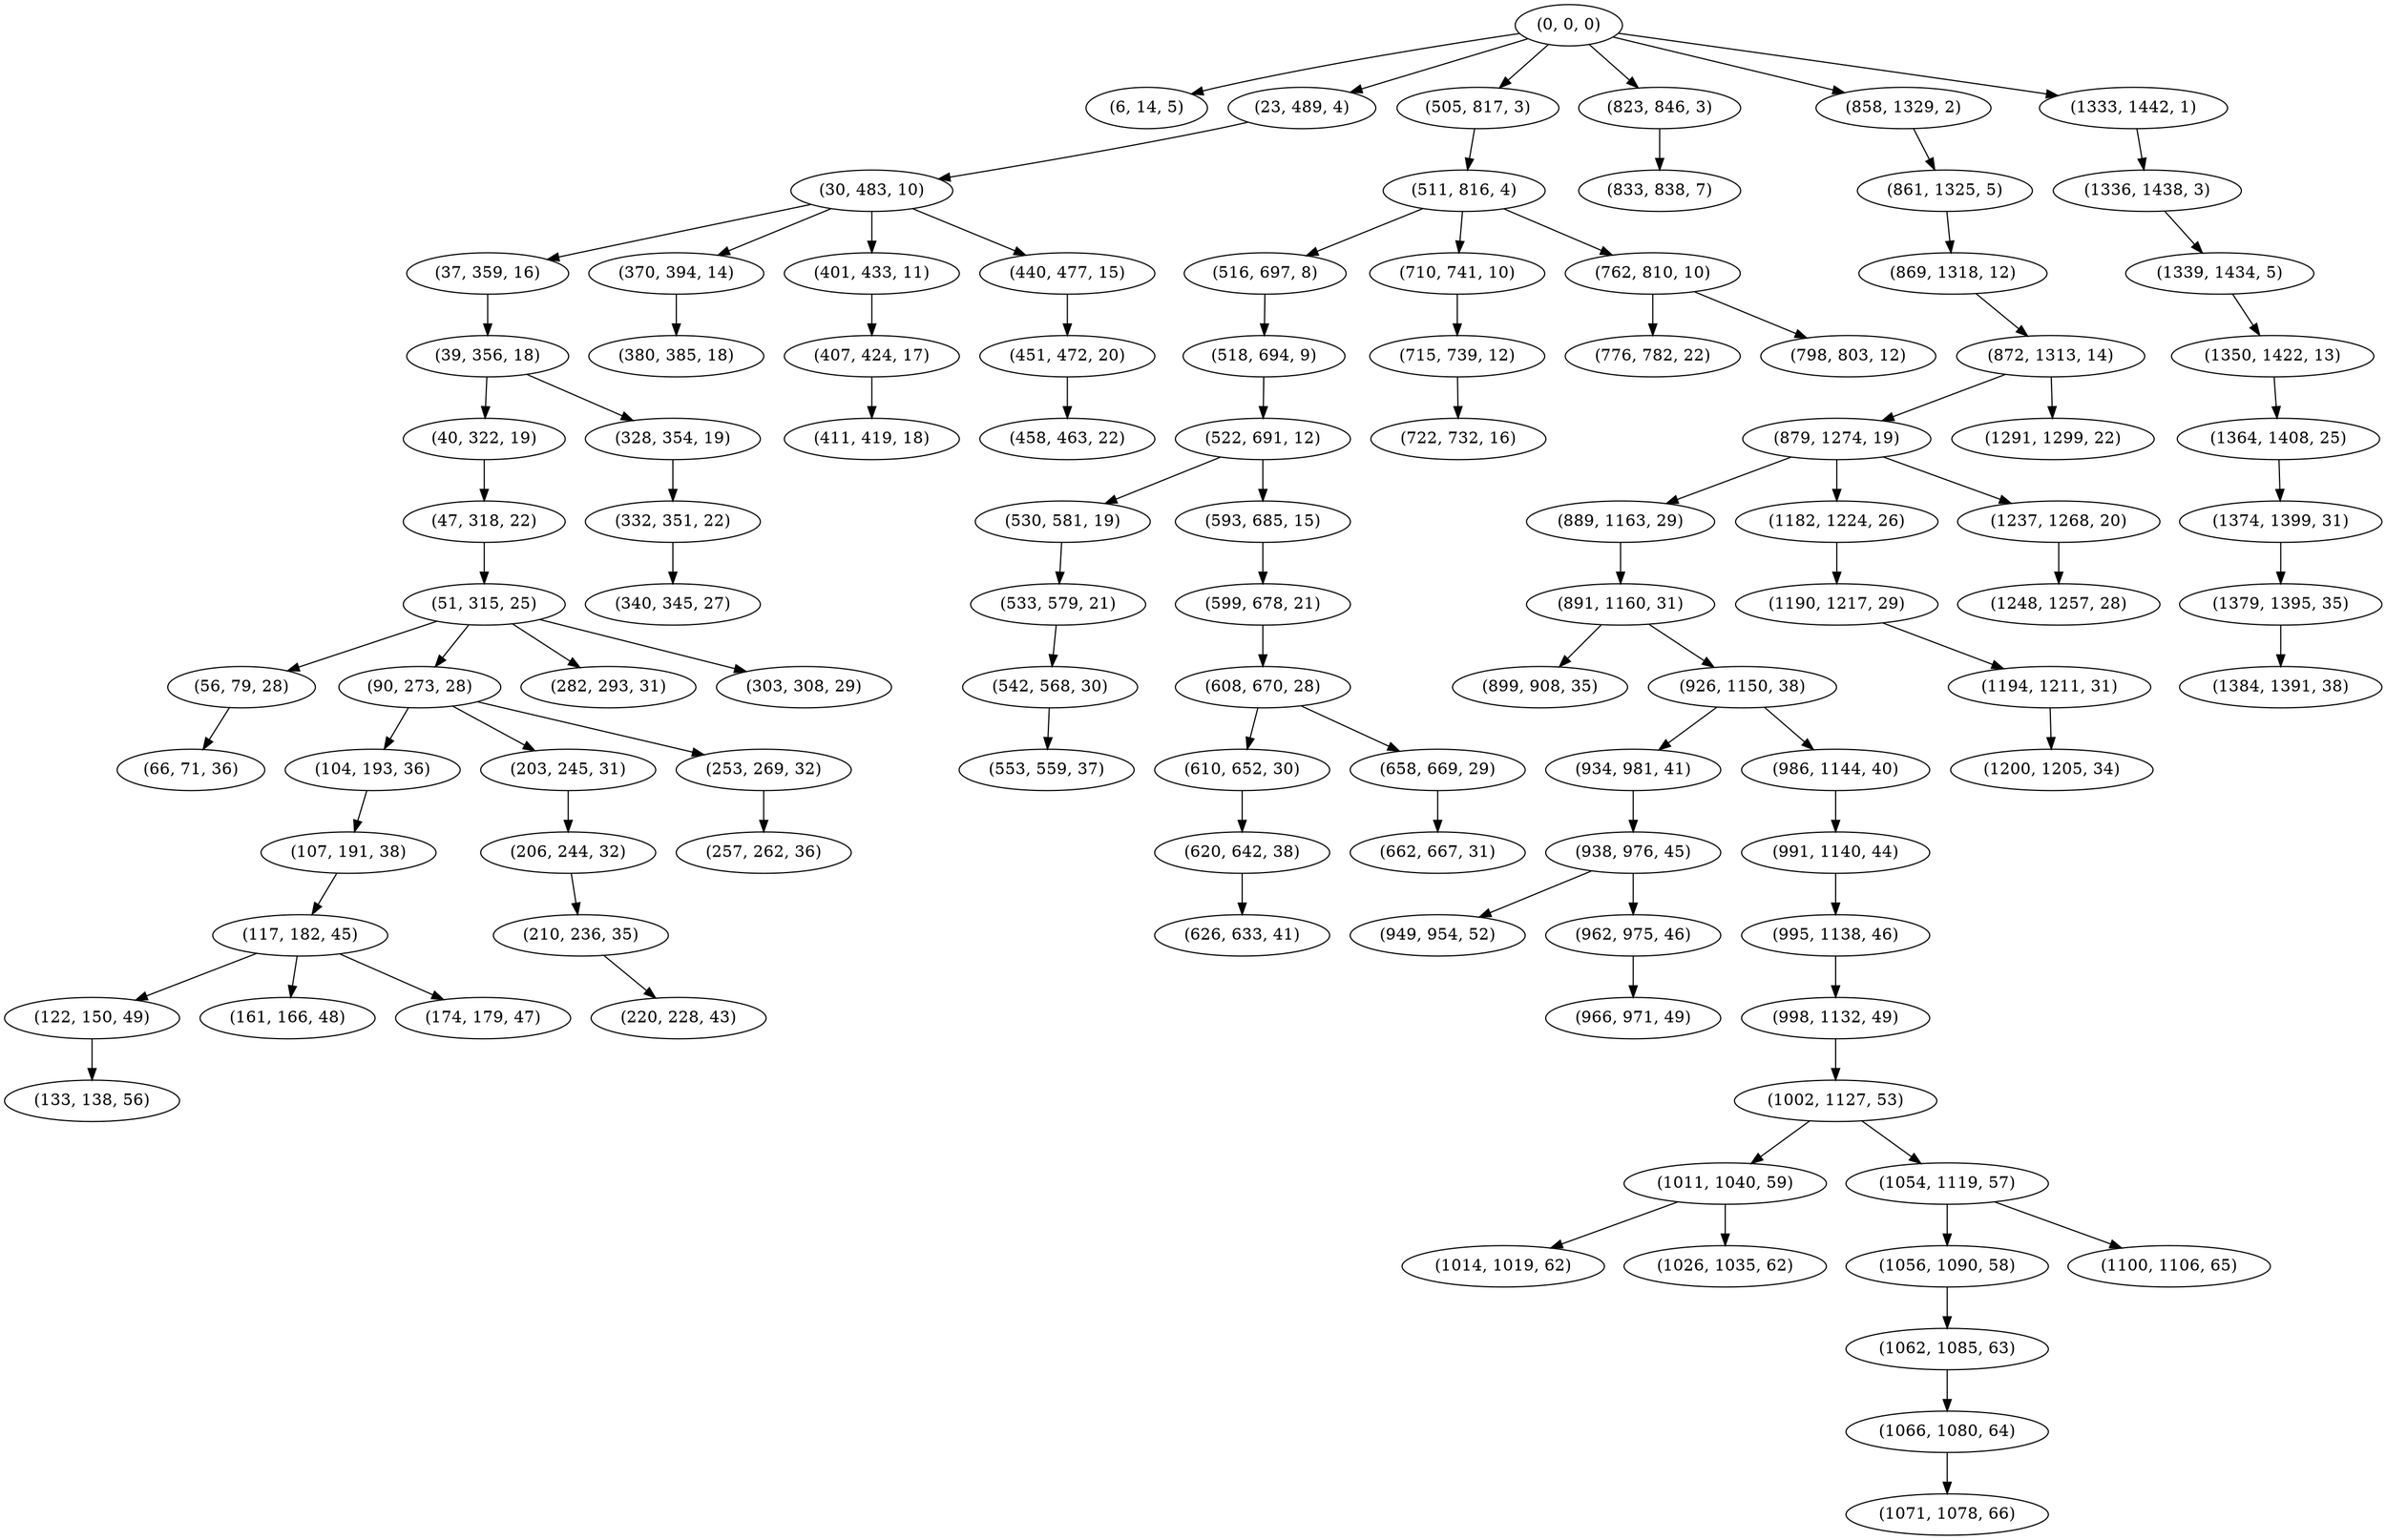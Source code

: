 digraph tree {
    "(0, 0, 0)";
    "(6, 14, 5)";
    "(23, 489, 4)";
    "(30, 483, 10)";
    "(37, 359, 16)";
    "(39, 356, 18)";
    "(40, 322, 19)";
    "(47, 318, 22)";
    "(51, 315, 25)";
    "(56, 79, 28)";
    "(66, 71, 36)";
    "(90, 273, 28)";
    "(104, 193, 36)";
    "(107, 191, 38)";
    "(117, 182, 45)";
    "(122, 150, 49)";
    "(133, 138, 56)";
    "(161, 166, 48)";
    "(174, 179, 47)";
    "(203, 245, 31)";
    "(206, 244, 32)";
    "(210, 236, 35)";
    "(220, 228, 43)";
    "(253, 269, 32)";
    "(257, 262, 36)";
    "(282, 293, 31)";
    "(303, 308, 29)";
    "(328, 354, 19)";
    "(332, 351, 22)";
    "(340, 345, 27)";
    "(370, 394, 14)";
    "(380, 385, 18)";
    "(401, 433, 11)";
    "(407, 424, 17)";
    "(411, 419, 18)";
    "(440, 477, 15)";
    "(451, 472, 20)";
    "(458, 463, 22)";
    "(505, 817, 3)";
    "(511, 816, 4)";
    "(516, 697, 8)";
    "(518, 694, 9)";
    "(522, 691, 12)";
    "(530, 581, 19)";
    "(533, 579, 21)";
    "(542, 568, 30)";
    "(553, 559, 37)";
    "(593, 685, 15)";
    "(599, 678, 21)";
    "(608, 670, 28)";
    "(610, 652, 30)";
    "(620, 642, 38)";
    "(626, 633, 41)";
    "(658, 669, 29)";
    "(662, 667, 31)";
    "(710, 741, 10)";
    "(715, 739, 12)";
    "(722, 732, 16)";
    "(762, 810, 10)";
    "(776, 782, 22)";
    "(798, 803, 12)";
    "(823, 846, 3)";
    "(833, 838, 7)";
    "(858, 1329, 2)";
    "(861, 1325, 5)";
    "(869, 1318, 12)";
    "(872, 1313, 14)";
    "(879, 1274, 19)";
    "(889, 1163, 29)";
    "(891, 1160, 31)";
    "(899, 908, 35)";
    "(926, 1150, 38)";
    "(934, 981, 41)";
    "(938, 976, 45)";
    "(949, 954, 52)";
    "(962, 975, 46)";
    "(966, 971, 49)";
    "(986, 1144, 40)";
    "(991, 1140, 44)";
    "(995, 1138, 46)";
    "(998, 1132, 49)";
    "(1002, 1127, 53)";
    "(1011, 1040, 59)";
    "(1014, 1019, 62)";
    "(1026, 1035, 62)";
    "(1054, 1119, 57)";
    "(1056, 1090, 58)";
    "(1062, 1085, 63)";
    "(1066, 1080, 64)";
    "(1071, 1078, 66)";
    "(1100, 1106, 65)";
    "(1182, 1224, 26)";
    "(1190, 1217, 29)";
    "(1194, 1211, 31)";
    "(1200, 1205, 34)";
    "(1237, 1268, 20)";
    "(1248, 1257, 28)";
    "(1291, 1299, 22)";
    "(1333, 1442, 1)";
    "(1336, 1438, 3)";
    "(1339, 1434, 5)";
    "(1350, 1422, 13)";
    "(1364, 1408, 25)";
    "(1374, 1399, 31)";
    "(1379, 1395, 35)";
    "(1384, 1391, 38)";
    "(0, 0, 0)" -> "(6, 14, 5)";
    "(0, 0, 0)" -> "(23, 489, 4)";
    "(0, 0, 0)" -> "(505, 817, 3)";
    "(0, 0, 0)" -> "(823, 846, 3)";
    "(0, 0, 0)" -> "(858, 1329, 2)";
    "(0, 0, 0)" -> "(1333, 1442, 1)";
    "(23, 489, 4)" -> "(30, 483, 10)";
    "(30, 483, 10)" -> "(37, 359, 16)";
    "(30, 483, 10)" -> "(370, 394, 14)";
    "(30, 483, 10)" -> "(401, 433, 11)";
    "(30, 483, 10)" -> "(440, 477, 15)";
    "(37, 359, 16)" -> "(39, 356, 18)";
    "(39, 356, 18)" -> "(40, 322, 19)";
    "(39, 356, 18)" -> "(328, 354, 19)";
    "(40, 322, 19)" -> "(47, 318, 22)";
    "(47, 318, 22)" -> "(51, 315, 25)";
    "(51, 315, 25)" -> "(56, 79, 28)";
    "(51, 315, 25)" -> "(90, 273, 28)";
    "(51, 315, 25)" -> "(282, 293, 31)";
    "(51, 315, 25)" -> "(303, 308, 29)";
    "(56, 79, 28)" -> "(66, 71, 36)";
    "(90, 273, 28)" -> "(104, 193, 36)";
    "(90, 273, 28)" -> "(203, 245, 31)";
    "(90, 273, 28)" -> "(253, 269, 32)";
    "(104, 193, 36)" -> "(107, 191, 38)";
    "(107, 191, 38)" -> "(117, 182, 45)";
    "(117, 182, 45)" -> "(122, 150, 49)";
    "(117, 182, 45)" -> "(161, 166, 48)";
    "(117, 182, 45)" -> "(174, 179, 47)";
    "(122, 150, 49)" -> "(133, 138, 56)";
    "(203, 245, 31)" -> "(206, 244, 32)";
    "(206, 244, 32)" -> "(210, 236, 35)";
    "(210, 236, 35)" -> "(220, 228, 43)";
    "(253, 269, 32)" -> "(257, 262, 36)";
    "(328, 354, 19)" -> "(332, 351, 22)";
    "(332, 351, 22)" -> "(340, 345, 27)";
    "(370, 394, 14)" -> "(380, 385, 18)";
    "(401, 433, 11)" -> "(407, 424, 17)";
    "(407, 424, 17)" -> "(411, 419, 18)";
    "(440, 477, 15)" -> "(451, 472, 20)";
    "(451, 472, 20)" -> "(458, 463, 22)";
    "(505, 817, 3)" -> "(511, 816, 4)";
    "(511, 816, 4)" -> "(516, 697, 8)";
    "(511, 816, 4)" -> "(710, 741, 10)";
    "(511, 816, 4)" -> "(762, 810, 10)";
    "(516, 697, 8)" -> "(518, 694, 9)";
    "(518, 694, 9)" -> "(522, 691, 12)";
    "(522, 691, 12)" -> "(530, 581, 19)";
    "(522, 691, 12)" -> "(593, 685, 15)";
    "(530, 581, 19)" -> "(533, 579, 21)";
    "(533, 579, 21)" -> "(542, 568, 30)";
    "(542, 568, 30)" -> "(553, 559, 37)";
    "(593, 685, 15)" -> "(599, 678, 21)";
    "(599, 678, 21)" -> "(608, 670, 28)";
    "(608, 670, 28)" -> "(610, 652, 30)";
    "(608, 670, 28)" -> "(658, 669, 29)";
    "(610, 652, 30)" -> "(620, 642, 38)";
    "(620, 642, 38)" -> "(626, 633, 41)";
    "(658, 669, 29)" -> "(662, 667, 31)";
    "(710, 741, 10)" -> "(715, 739, 12)";
    "(715, 739, 12)" -> "(722, 732, 16)";
    "(762, 810, 10)" -> "(776, 782, 22)";
    "(762, 810, 10)" -> "(798, 803, 12)";
    "(823, 846, 3)" -> "(833, 838, 7)";
    "(858, 1329, 2)" -> "(861, 1325, 5)";
    "(861, 1325, 5)" -> "(869, 1318, 12)";
    "(869, 1318, 12)" -> "(872, 1313, 14)";
    "(872, 1313, 14)" -> "(879, 1274, 19)";
    "(872, 1313, 14)" -> "(1291, 1299, 22)";
    "(879, 1274, 19)" -> "(889, 1163, 29)";
    "(879, 1274, 19)" -> "(1182, 1224, 26)";
    "(879, 1274, 19)" -> "(1237, 1268, 20)";
    "(889, 1163, 29)" -> "(891, 1160, 31)";
    "(891, 1160, 31)" -> "(899, 908, 35)";
    "(891, 1160, 31)" -> "(926, 1150, 38)";
    "(926, 1150, 38)" -> "(934, 981, 41)";
    "(926, 1150, 38)" -> "(986, 1144, 40)";
    "(934, 981, 41)" -> "(938, 976, 45)";
    "(938, 976, 45)" -> "(949, 954, 52)";
    "(938, 976, 45)" -> "(962, 975, 46)";
    "(962, 975, 46)" -> "(966, 971, 49)";
    "(986, 1144, 40)" -> "(991, 1140, 44)";
    "(991, 1140, 44)" -> "(995, 1138, 46)";
    "(995, 1138, 46)" -> "(998, 1132, 49)";
    "(998, 1132, 49)" -> "(1002, 1127, 53)";
    "(1002, 1127, 53)" -> "(1011, 1040, 59)";
    "(1002, 1127, 53)" -> "(1054, 1119, 57)";
    "(1011, 1040, 59)" -> "(1014, 1019, 62)";
    "(1011, 1040, 59)" -> "(1026, 1035, 62)";
    "(1054, 1119, 57)" -> "(1056, 1090, 58)";
    "(1054, 1119, 57)" -> "(1100, 1106, 65)";
    "(1056, 1090, 58)" -> "(1062, 1085, 63)";
    "(1062, 1085, 63)" -> "(1066, 1080, 64)";
    "(1066, 1080, 64)" -> "(1071, 1078, 66)";
    "(1182, 1224, 26)" -> "(1190, 1217, 29)";
    "(1190, 1217, 29)" -> "(1194, 1211, 31)";
    "(1194, 1211, 31)" -> "(1200, 1205, 34)";
    "(1237, 1268, 20)" -> "(1248, 1257, 28)";
    "(1333, 1442, 1)" -> "(1336, 1438, 3)";
    "(1336, 1438, 3)" -> "(1339, 1434, 5)";
    "(1339, 1434, 5)" -> "(1350, 1422, 13)";
    "(1350, 1422, 13)" -> "(1364, 1408, 25)";
    "(1364, 1408, 25)" -> "(1374, 1399, 31)";
    "(1374, 1399, 31)" -> "(1379, 1395, 35)";
    "(1379, 1395, 35)" -> "(1384, 1391, 38)";
}

